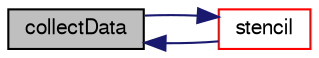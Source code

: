 digraph "collectData"
{
  bgcolor="transparent";
  edge [fontname="FreeSans",fontsize="10",labelfontname="FreeSans",labelfontsize="10"];
  node [fontname="FreeSans",fontsize="10",shape=record];
  rankdir="LR";
  Node59 [label="collectData",height=0.2,width=0.4,color="black", fillcolor="grey75", style="filled", fontcolor="black"];
  Node59 -> Node60 [dir="back",color="midnightblue",fontsize="10",style="solid",fontname="FreeSans"];
  Node60 [label="stencil",height=0.2,width=0.4,color="red",URL="$a22674.html#a411eaf3a58bffc0f951bec8db6ceeba6",tooltip="Return reference to the stencil. "];
  Node60 -> Node59 [dir="back",color="midnightblue",fontsize="10",style="solid",fontname="FreeSans"];
}
